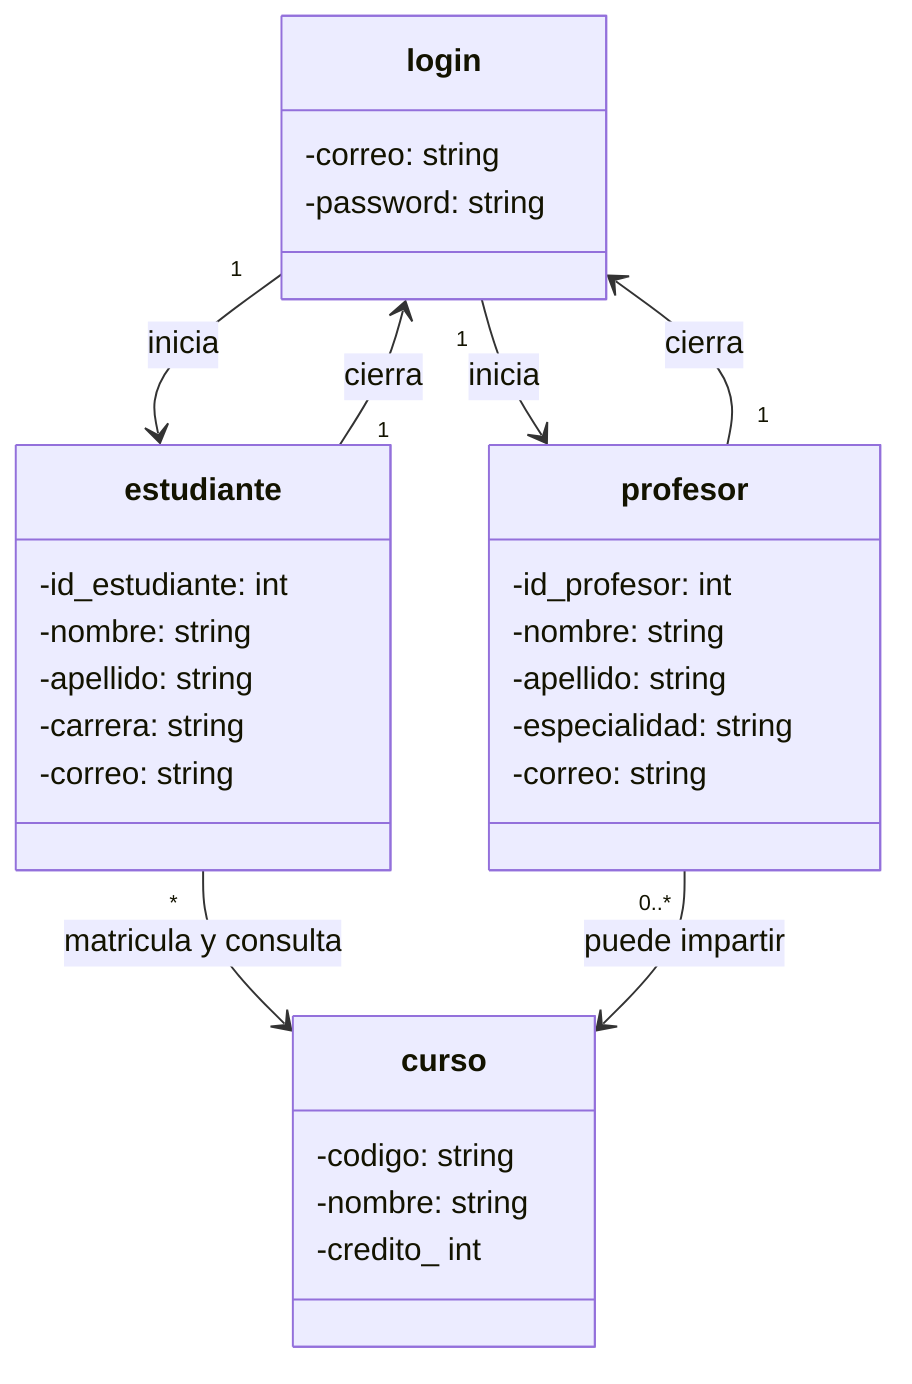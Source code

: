 classDiagram
    class login {
        -correo: string
        -password: string
    }

    class estudiante {
        -id_estudiante: int
        -nombre: string
        -apellido: string
        -carrera: string
        -correo: string
    }

    class curso {
        -codigo: string
        -nombre: string
        -credito_ int 
    }

    class profesor {
        -id_profesor: int 
        -nombre: string
        -apellido: string
        -especialidad: string
        -correo: string
    }

    login "1" --> estudiante: inicia
    login "1" --> profesor: inicia
    estudiante "*" --> curso: matricula y consulta
    estudiante "1" --> login: cierra
    profesor "1" --> login: cierra
    profesor "0..*" --> curso: puede impartir